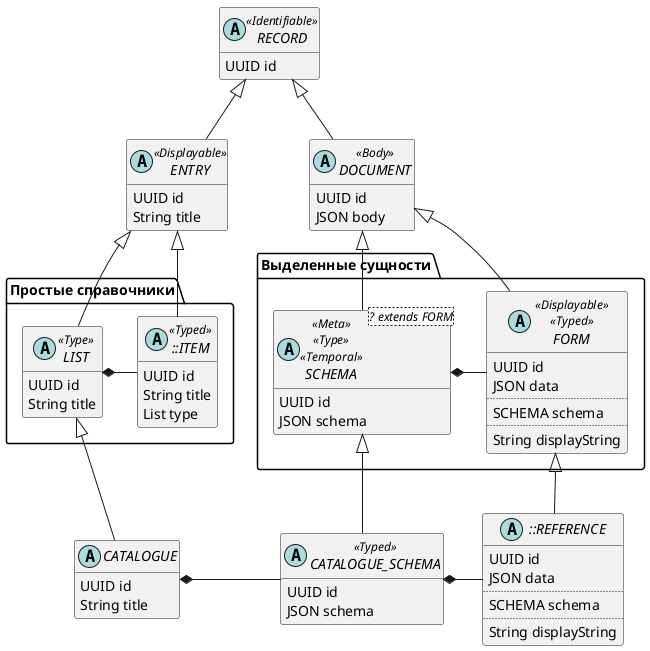 @startuml
hide empty members
interface Identifiable {
  getId()
}
'note left: //Идентифицируемость//\n(однозначно находится системой)
interface Typed {
    RECORD getType()
}
'note left: //Классифицируемость//\n(входит в коллекцию)

interface Displayable {
    String getTitle()
}
'note left: //Отображаемость//\n(однозначно находится человеком)

interface Temporal {
    Period getLife()
}
'note left: //Временность//\n(имеет ограниченный срок жизни)

interface Body {
    Object getBody()
}
'note left: //Содержательность//\n(имеет структуру/тело)

interface Type {
    Record[] getRecords()
}
'note left: //Тип/класс//\n(является коллекцией элементов, списком)
interface Meta {
    Object getSchema()
}
'note left: //Схема данных//\n(описывает структуру)
remove Displayable
remove Temporal
remove Body
remove Typed
remove Identifiable
remove Meta
remove Type

abstract RECORD <<Identifiable>> {
    UUID id
}
'note right: Запись таблицы БД
RECORD ..|> Identifiable

abstract ENTRY <<Displayable>>  {
    UUID id
    String title
}
'note right: Объект с наименованием
ENTRY -up-|> RECORD
ENTRY ..|> Displayable

abstract DOCUMENT <<Body>> {
    UUID id
    JSON body
}
DOCUMENT -up-|> RECORD
DOCUMENT ..|> Body
namespace "Простые справочники" as simple {
abstract LIST <<Type>> {
    UUID id
    String title
}
abstract ::ITEM <<Typed>>{
    UUID id
    String title
    List type
}
}
'note right: Элемент простого списка
::ITEM -up-|> ENTRY
::ITEM ..|> Typed


LIST -up-|> ENTRY
::ITEM -left-* LIST




namespace "Выделенные сущности" as single {
    abstract SCHEMA<? extends FORM> <<Meta>> <<Type>> <<Temporal>>{
        UUID id
        JSON schema
    }
    abstract FORM <<Displayable>> <<Typed>>  {
        UUID id
        JSON data
        ....
        SCHEMA schema
        ....
        String displayString
    }
}
SCHEMA ..|> Type
SCHEMA ..|> Meta
SCHEMA -up-|> DOCUMENT
FORM ..|> Typed
FORM ..|> Displayable
FORM -up-|>  DOCUMENT
FORM -left-* SCHEMA

abstract CATALOGUE {
    UUID id
    String title
}
CATALOGUE -up-|> LIST

abstract CATALOGUE_SCHEMA <<Typed>>{
    UUID id
    JSON schema
}
abstract ::REFERENCE {
    UUID id
    JSON data
    ....
    SCHEMA schema
    ....
    String displayString
}
CATALOGUE_SCHEMA -up-|> SCHEMA
CATALOGUE_SCHEMA -left-* CATALOGUE


::REFERENCE -left-* CATALOGUE_SCHEMA
::REFERENCE -up-|> FORM
::REFERENCE ..|> Body





@enduml

